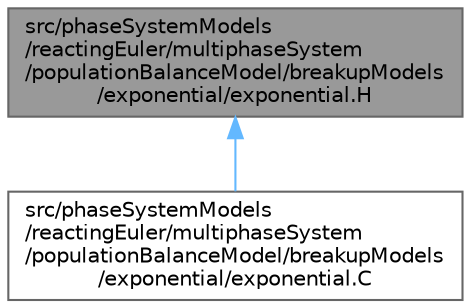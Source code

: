digraph "src/phaseSystemModels/reactingEuler/multiphaseSystem/populationBalanceModel/breakupModels/exponential/exponential.H"
{
 // LATEX_PDF_SIZE
  bgcolor="transparent";
  edge [fontname=Helvetica,fontsize=10,labelfontname=Helvetica,labelfontsize=10];
  node [fontname=Helvetica,fontsize=10,shape=box,height=0.2,width=0.4];
  Node1 [id="Node000001",label="src/phaseSystemModels\l/reactingEuler/multiphaseSystem\l/populationBalanceModel/breakupModels\l/exponential/exponential.H",height=0.2,width=0.4,color="gray40", fillcolor="grey60", style="filled", fontcolor="black",tooltip=" "];
  Node1 -> Node2 [id="edge1_Node000001_Node000002",dir="back",color="steelblue1",style="solid",tooltip=" "];
  Node2 [id="Node000002",label="src/phaseSystemModels\l/reactingEuler/multiphaseSystem\l/populationBalanceModel/breakupModels\l/exponential/exponential.C",height=0.2,width=0.4,color="grey40", fillcolor="white", style="filled",URL="$phaseSystemModels_2reactingEuler_2multiphaseSystem_2populationBalanceModel_2breakupModels_2exponential_2exponential_8C.html",tooltip=" "];
}
